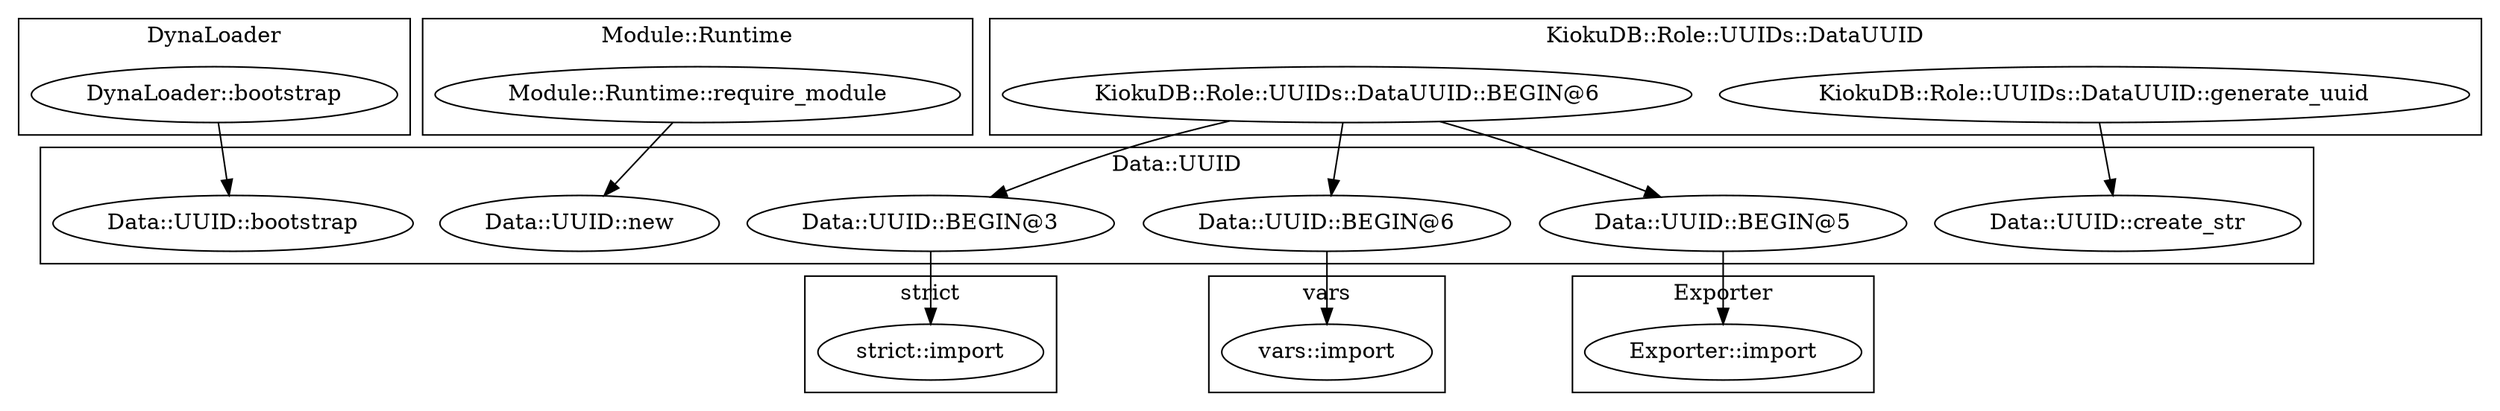 digraph {
graph [overlap=false]
subgraph cluster_DynaLoader {
	label="DynaLoader";
	"DynaLoader::bootstrap";
}
subgraph cluster_Data_UUID {
	label="Data::UUID";
	"Data::UUID::BEGIN@3";
	"Data::UUID::bootstrap";
	"Data::UUID::BEGIN@6";
	"Data::UUID::create_str";
	"Data::UUID::BEGIN@5";
	"Data::UUID::new";
}
subgraph cluster_Module_Runtime {
	label="Module::Runtime";
	"Module::Runtime::require_module";
}
subgraph cluster_Exporter {
	label="Exporter";
	"Exporter::import";
}
subgraph cluster_KiokuDB_Role_UUIDs_DataUUID {
	label="KiokuDB::Role::UUIDs::DataUUID";
	"KiokuDB::Role::UUIDs::DataUUID::generate_uuid";
	"KiokuDB::Role::UUIDs::DataUUID::BEGIN@6";
}
subgraph cluster_vars {
	label="vars";
	"vars::import";
}
subgraph cluster_strict {
	label="strict";
	"strict::import";
}
"Module::Runtime::require_module" -> "Data::UUID::new";
"Data::UUID::BEGIN@3" -> "strict::import";
"KiokuDB::Role::UUIDs::DataUUID::BEGIN@6" -> "Data::UUID::BEGIN@5";
"KiokuDB::Role::UUIDs::DataUUID::generate_uuid" -> "Data::UUID::create_str";
"Data::UUID::BEGIN@5" -> "Exporter::import";
"KiokuDB::Role::UUIDs::DataUUID::BEGIN@6" -> "Data::UUID::BEGIN@6";
"Data::UUID::BEGIN@6" -> "vars::import";
"KiokuDB::Role::UUIDs::DataUUID::BEGIN@6" -> "Data::UUID::BEGIN@3";
"DynaLoader::bootstrap" -> "Data::UUID::bootstrap";
}
